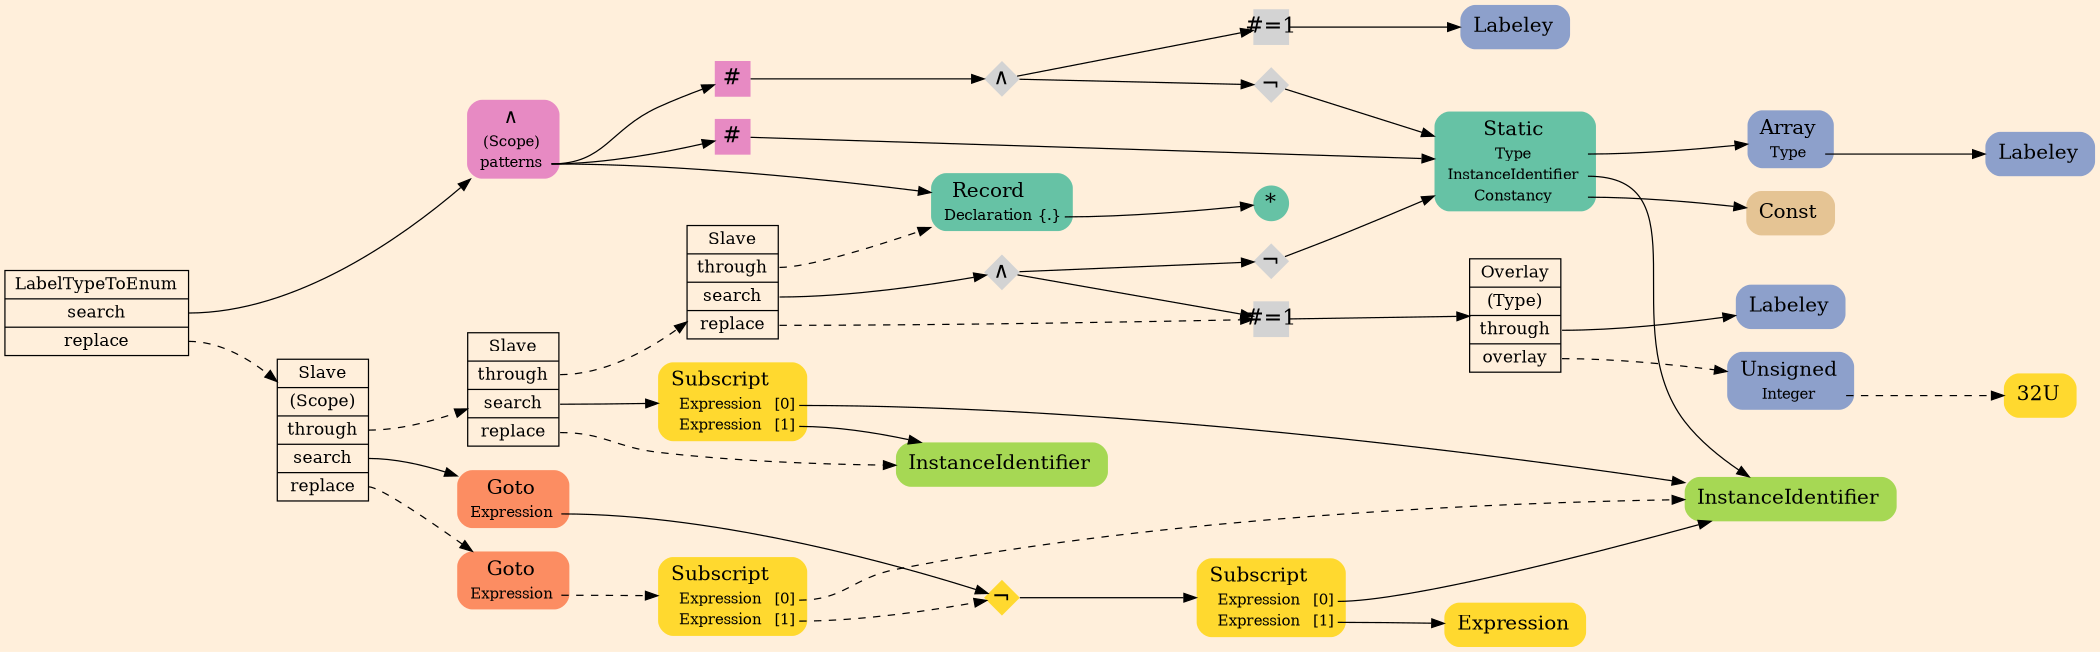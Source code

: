 digraph Inferno {
graph [
rankdir = "LR"
ranksep = 1.0
size = "14,20"
bgcolor = antiquewhite1
];
node [
];
"/CR#P68-0" [
shape = "record"
fillcolor = "transparent"
label = "<fixed> LabelTypeToEnum | <port0> search | <port1> replace"
style = "filled"
fontsize = "14"
fillcolor = antiquewhite1
];
"/#B-2-1223" [
shape = "plaintext"
fillcolor = "/set28/4"
label = <<TABLE BORDER="0" CELLBORDER="0" CELLSPACING="0">
 <TR>
  <TD><FONT POINT-SIZE="16.0">∧</FONT></TD>
  <TD></TD>
 </TR>
 <TR>
  <TD>(Scope)</TD>
  <TD PORT="port0"></TD>
 </TR>
 <TR>
  <TD>patterns</TD>
  <TD PORT="port1"></TD>
 </TR>
</TABLE>>
style = "rounded,filled"
fontsize = "12"
];
"/#B-2-1224" [
shape = "plaintext"
fillcolor = "/set28/1"
label = <<TABLE BORDER="0" CELLBORDER="0" CELLSPACING="0">
 <TR>
  <TD><FONT POINT-SIZE="16.0">Record</FONT></TD>
  <TD></TD>
 </TR>
 <TR>
  <TD>Declaration</TD>
  <TD PORT="port0">{.}</TD>
 </TR>
</TABLE>>
style = "rounded,filled"
fontsize = "12"
];
"/#B-2-1225" [
shape = "circle"
fillcolor = "/set28/1"
label = <*>
style = "filled"
fontsize = "18"
penwidth = 0.0
fixedsize = true
width = 0.4
height = 0.4
];
"/#B-2-1201" [
shape = "square"
fillcolor = "/set28/4"
label = <#>
style = "filled"
fontsize = "18"
penwidth = 0.0
fixedsize = true
width = 0.4
height = 0.4
];
"/#B-2-1208" [
shape = "diamond"
label = <∧>
style = "filled"
fontsize = "18"
penwidth = 0.0
fixedsize = true
width = 0.4
height = 0.4
];
"/#B-2-1212" [
shape = "square"
label = <#=1>
style = "filled"
fontsize = "18"
penwidth = 0.0
fixedsize = true
width = 0.4
height = 0.4
];
"/#B-2-1203" [
shape = "plaintext"
fillcolor = "/set28/3"
label = <<TABLE BORDER="0" CELLBORDER="0" CELLSPACING="0">
 <TR>
  <TD><FONT POINT-SIZE="16.0">Labeley</FONT></TD>
  <TD></TD>
 </TR>
</TABLE>>
style = "rounded,filled"
fontsize = "12"
];
"/#B-2-1210" [
shape = "diamond"
label = <¬>
style = "filled"
fontsize = "18"
penwidth = 0.0
fixedsize = true
width = 0.4
height = 0.4
];
"/#B-2-1204" [
shape = "plaintext"
fillcolor = "/set28/1"
label = <<TABLE BORDER="0" CELLBORDER="0" CELLSPACING="0">
 <TR>
  <TD><FONT POINT-SIZE="16.0">Static</FONT></TD>
  <TD></TD>
 </TR>
 <TR>
  <TD>Type</TD>
  <TD PORT="port0"></TD>
 </TR>
 <TR>
  <TD>InstanceIdentifier</TD>
  <TD PORT="port1"></TD>
 </TR>
 <TR>
  <TD>Constancy</TD>
  <TD PORT="port2"></TD>
 </TR>
</TABLE>>
style = "rounded,filled"
fontsize = "12"
];
"/#B-2-1206" [
shape = "plaintext"
fillcolor = "/set28/3"
label = <<TABLE BORDER="0" CELLBORDER="0" CELLSPACING="0">
 <TR>
  <TD><FONT POINT-SIZE="16.0">Array</FONT></TD>
  <TD></TD>
 </TR>
 <TR>
  <TD>Type</TD>
  <TD PORT="port0"></TD>
 </TR>
</TABLE>>
style = "rounded,filled"
fontsize = "12"
];
"/#B-2-1232" [
shape = "plaintext"
fillcolor = "/set28/3"
label = <<TABLE BORDER="0" CELLBORDER="0" CELLSPACING="0">
 <TR>
  <TD><FONT POINT-SIZE="16.0">Labeley</FONT></TD>
  <TD></TD>
 </TR>
</TABLE>>
style = "rounded,filled"
fontsize = "12"
];
"/#B-2-1207" [
shape = "plaintext"
fillcolor = "/set28/5"
label = <<TABLE BORDER="0" CELLBORDER="0" CELLSPACING="0">
 <TR>
  <TD><FONT POINT-SIZE="16.0">InstanceIdentifier</FONT></TD>
  <TD></TD>
 </TR>
</TABLE>>
style = "rounded,filled"
fontsize = "12"
];
"/#B-2-1205" [
shape = "plaintext"
fillcolor = "/set28/7"
label = <<TABLE BORDER="0" CELLBORDER="0" CELLSPACING="0">
 <TR>
  <TD><FONT POINT-SIZE="16.0">Const</FONT></TD>
  <TD></TD>
 </TR>
</TABLE>>
style = "rounded,filled"
fontsize = "12"
];
"/#B-2-1202" [
shape = "square"
fillcolor = "/set28/4"
label = <#>
style = "filled"
fontsize = "18"
penwidth = 0.0
fixedsize = true
width = 0.4
height = 0.4
];
"/#B-2-1231" [
shape = "record"
fillcolor = "/set28/4"
label = "<fixed> Slave | <port0> (Scope) | <port1> through | <port2> search | <port3> replace"
style = "filled"
fontsize = "14"
fillcolor = antiquewhite1
];
"/#B-2-1229" [
shape = "record"
fillcolor = "/set28/4"
label = "<fixed> Slave | <port0> through | <port1> search | <port2> replace"
style = "filled"
fontsize = "14"
fillcolor = antiquewhite1
];
"/#B-2-1228" [
shape = "record"
fillcolor = "/set28/4"
label = "<fixed> Slave | <port0> through | <port1> search | <port2> replace"
style = "filled"
fontsize = "14"
fillcolor = antiquewhite1
];
"/#B-2-1209" [
shape = "diamond"
label = <∧>
style = "filled"
fontsize = "18"
penwidth = 0.0
fixedsize = true
width = 0.4
height = 0.4
];
"/#B-2-1213" [
shape = "square"
label = <#=1>
style = "filled"
fontsize = "18"
penwidth = 0.0
fixedsize = true
width = 0.4
height = 0.4
];
"/#B-2-1214" [
shape = "record"
fillcolor = "/set28/3"
label = "<fixed> Overlay | <port0> (Type) | <port1> through | <port2> overlay"
style = "filled"
fontsize = "14"
fillcolor = antiquewhite1
];
"/#B-2-1226" [
shape = "plaintext"
fillcolor = "/set28/3"
label = <<TABLE BORDER="0" CELLBORDER="0" CELLSPACING="0">
 <TR>
  <TD><FONT POINT-SIZE="16.0">Labeley</FONT></TD>
  <TD></TD>
 </TR>
</TABLE>>
style = "rounded,filled"
fontsize = "12"
];
"/#B-2-1222" [
shape = "plaintext"
fillcolor = "/set28/3"
label = <<TABLE BORDER="0" CELLBORDER="0" CELLSPACING="0">
 <TR>
  <TD><FONT POINT-SIZE="16.0">Unsigned</FONT></TD>
  <TD></TD>
 </TR>
 <TR>
  <TD>Integer</TD>
  <TD PORT="port0"></TD>
 </TR>
</TABLE>>
style = "rounded,filled"
fontsize = "12"
];
"/#B-2-1227" [
shape = "plaintext"
fillcolor = "/set28/6"
label = <<TABLE BORDER="0" CELLBORDER="0" CELLSPACING="0">
 <TR>
  <TD><FONT POINT-SIZE="16.0">32U</FONT></TD>
  <TD></TD>
 </TR>
</TABLE>>
style = "rounded,filled"
fontsize = "12"
];
"/#B-2-1211" [
shape = "diamond"
label = <¬>
style = "filled"
fontsize = "18"
penwidth = 0.0
fixedsize = true
width = 0.4
height = 0.4
];
"/#B-2-1215" [
shape = "plaintext"
fillcolor = "/set28/6"
label = <<TABLE BORDER="0" CELLBORDER="0" CELLSPACING="0">
 <TR>
  <TD><FONT POINT-SIZE="16.0">Subscript</FONT></TD>
  <TD></TD>
 </TR>
 <TR>
  <TD>Expression</TD>
  <TD PORT="port0">[0]</TD>
 </TR>
 <TR>
  <TD>Expression</TD>
  <TD PORT="port1">[1]</TD>
 </TR>
</TABLE>>
style = "rounded,filled"
fontsize = "12"
];
"/#B-2-1218" [
shape = "plaintext"
fillcolor = "/set28/5"
label = <<TABLE BORDER="0" CELLBORDER="0" CELLSPACING="0">
 <TR>
  <TD><FONT POINT-SIZE="16.0">InstanceIdentifier</FONT></TD>
  <TD></TD>
 </TR>
</TABLE>>
style = "rounded,filled"
fontsize = "12"
];
"/#B-2-1219" [
shape = "plaintext"
fillcolor = "/set28/2"
label = <<TABLE BORDER="0" CELLBORDER="0" CELLSPACING="0">
 <TR>
  <TD><FONT POINT-SIZE="16.0">Goto</FONT></TD>
  <TD></TD>
 </TR>
 <TR>
  <TD>Expression</TD>
  <TD PORT="port0"></TD>
 </TR>
</TABLE>>
style = "rounded,filled"
fontsize = "12"
];
"/#B-2-1221" [
shape = "diamond"
fillcolor = "/set28/6"
label = <¬>
style = "filled"
fontsize = "18"
penwidth = 0.0
fixedsize = true
width = 0.4
height = 0.4
];
"/#B-2-1217" [
shape = "plaintext"
fillcolor = "/set28/6"
label = <<TABLE BORDER="0" CELLBORDER="0" CELLSPACING="0">
 <TR>
  <TD><FONT POINT-SIZE="16.0">Subscript</FONT></TD>
  <TD></TD>
 </TR>
 <TR>
  <TD>Expression</TD>
  <TD PORT="port0">[0]</TD>
 </TR>
 <TR>
  <TD>Expression</TD>
  <TD PORT="port1">[1]</TD>
 </TR>
</TABLE>>
style = "rounded,filled"
fontsize = "12"
];
"/#B-2-1230" [
shape = "plaintext"
fillcolor = "/set28/6"
label = <<TABLE BORDER="0" CELLBORDER="0" CELLSPACING="0">
 <TR>
  <TD><FONT POINT-SIZE="16.0">Expression</FONT></TD>
  <TD></TD>
 </TR>
</TABLE>>
style = "rounded,filled"
fontsize = "12"
];
"/#B-2-1220" [
shape = "plaintext"
fillcolor = "/set28/2"
label = <<TABLE BORDER="0" CELLBORDER="0" CELLSPACING="0">
 <TR>
  <TD><FONT POINT-SIZE="16.0">Goto</FONT></TD>
  <TD></TD>
 </TR>
 <TR>
  <TD>Expression</TD>
  <TD PORT="port0"></TD>
 </TR>
</TABLE>>
style = "rounded,filled"
fontsize = "12"
];
"/#B-2-1216" [
shape = "plaintext"
fillcolor = "/set28/6"
label = <<TABLE BORDER="0" CELLBORDER="0" CELLSPACING="0">
 <TR>
  <TD><FONT POINT-SIZE="16.0">Subscript</FONT></TD>
  <TD></TD>
 </TR>
 <TR>
  <TD>Expression</TD>
  <TD PORT="port0">[0]</TD>
 </TR>
 <TR>
  <TD>Expression</TD>
  <TD PORT="port1">[1]</TD>
 </TR>
</TABLE>>
style = "rounded,filled"
fontsize = "12"
];
"/CR#P68-0":port0 -> "/#B-2-1223" [style="solid"
];
"/CR#P68-0":port1 -> "/#B-2-1231" [style="dashed"
];
"/#B-2-1223":port1 -> "/#B-2-1224" [style="solid"
];
"/#B-2-1223":port1 -> "/#B-2-1201" [style="solid"
];
"/#B-2-1223":port1 -> "/#B-2-1202" [style="solid"
];
"/#B-2-1224":port0 -> "/#B-2-1225" [style="solid"
];
"/#B-2-1201" -> "/#B-2-1208" [style="solid"
];
"/#B-2-1208" -> "/#B-2-1212" [style="solid"
];
"/#B-2-1208" -> "/#B-2-1210" [style="solid"
];
"/#B-2-1212" -> "/#B-2-1203" [style="solid"
];
"/#B-2-1210" -> "/#B-2-1204" [style="solid"
];
"/#B-2-1204":port0 -> "/#B-2-1206" [style="solid"
];
"/#B-2-1204":port1 -> "/#B-2-1207" [style="solid"
];
"/#B-2-1204":port2 -> "/#B-2-1205" [style="solid"
];
"/#B-2-1206":port0 -> "/#B-2-1232" [style="solid"
];
"/#B-2-1202" -> "/#B-2-1204" [style="solid"
];
"/#B-2-1231":port1 -> "/#B-2-1229" [style="dashed"
];
"/#B-2-1231":port2 -> "/#B-2-1219" [style="solid"
];
"/#B-2-1231":port3 -> "/#B-2-1220" [style="dashed"
];
"/#B-2-1229":port0 -> "/#B-2-1228" [style="dashed"
];
"/#B-2-1229":port1 -> "/#B-2-1215" [style="solid"
];
"/#B-2-1229":port2 -> "/#B-2-1218" [style="dashed"
];
"/#B-2-1228":port0 -> "/#B-2-1224" [style="dashed"
];
"/#B-2-1228":port1 -> "/#B-2-1209" [style="solid"
];
"/#B-2-1228":port2 -> "/#B-2-1213" [style="dashed"
];
"/#B-2-1209" -> "/#B-2-1213" [style="solid"
];
"/#B-2-1209" -> "/#B-2-1211" [style="solid"
];
"/#B-2-1213" -> "/#B-2-1214" [style="solid"
];
"/#B-2-1214":port1 -> "/#B-2-1226" [style="solid"
];
"/#B-2-1214":port2 -> "/#B-2-1222" [style="dashed"
];
"/#B-2-1222":port0 -> "/#B-2-1227" [style="dashed"
];
"/#B-2-1211" -> "/#B-2-1204" [style="solid"
];
"/#B-2-1215":port0 -> "/#B-2-1207" [style="solid"
];
"/#B-2-1215":port1 -> "/#B-2-1218" [style="solid"
];
"/#B-2-1219":port0 -> "/#B-2-1221" [style="solid"
];
"/#B-2-1221" -> "/#B-2-1217" [style="solid"
];
"/#B-2-1217":port0 -> "/#B-2-1207" [style="solid"
];
"/#B-2-1217":port1 -> "/#B-2-1230" [style="solid"
];
"/#B-2-1220":port0 -> "/#B-2-1216" [style="dashed"
];
"/#B-2-1216":port0 -> "/#B-2-1207" [style="dashed"
];
"/#B-2-1216":port1 -> "/#B-2-1221" [style="dashed"
];
}
